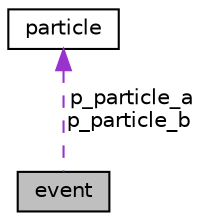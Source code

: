 digraph "event"
{
  edge [fontname="Helvetica",fontsize="10",labelfontname="Helvetica",labelfontsize="10"];
  node [fontname="Helvetica",fontsize="10",shape=record];
  Node1 [label="event",height=0.2,width=0.4,color="black", fillcolor="grey75", style="filled" fontcolor="black"];
  Node2 -> Node1 [dir="back",color="darkorchid3",fontsize="10",style="dashed",label=" p_particle_a\np_particle_b" ,fontname="Helvetica"];
  Node2 [label="particle",height=0.2,width=0.4,color="black", fillcolor="white", style="filled",URL="$structparticle.html",tooltip="The structure representing the particle. "];
}
